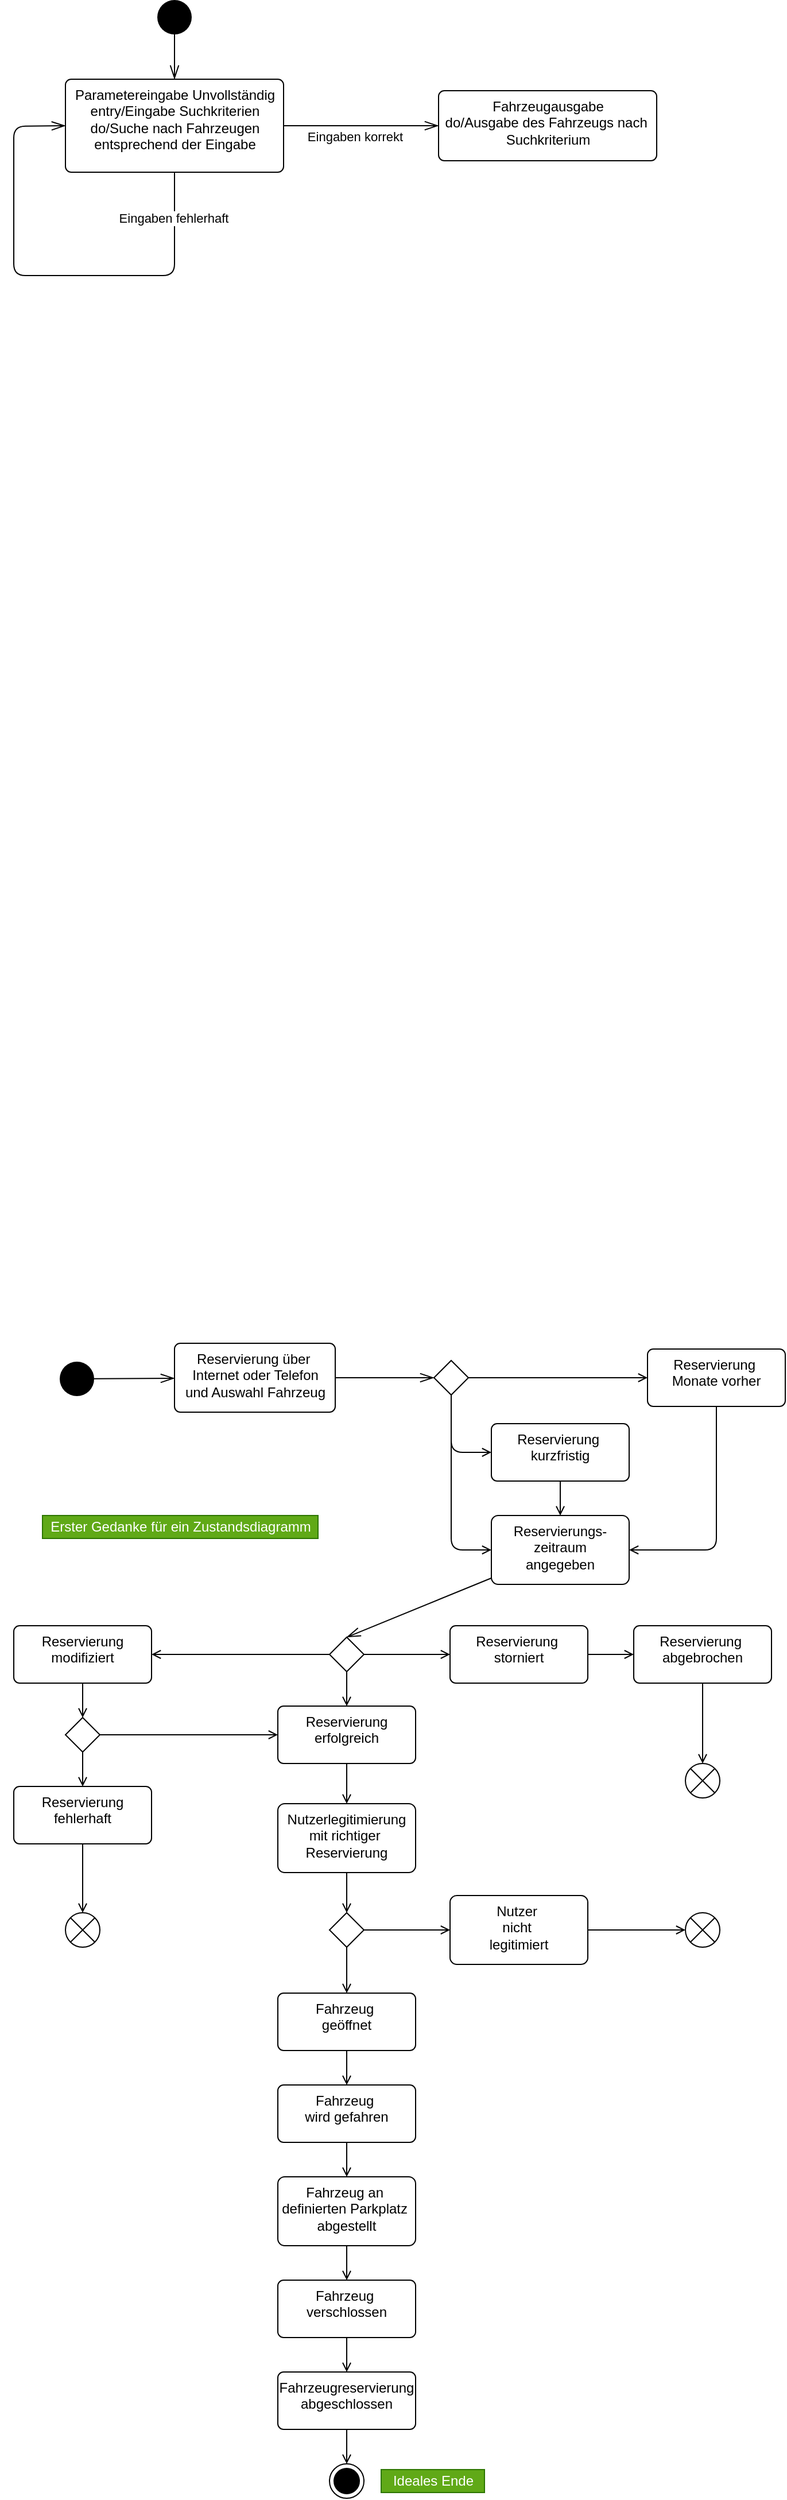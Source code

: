 <mxfile>
    <diagram id="r2AKeFDaDW2Wl4H9EOPQ" name="Zustandsdiagramm">
        <mxGraphModel dx="623" dy="373" grid="1" gridSize="10" guides="1" tooltips="1" connect="1" arrows="1" fold="1" page="1" pageScale="1" pageWidth="827" pageHeight="1169" math="0" shadow="0">
            <root>
                <mxCell id="0"/>
                <mxCell id="1" parent="0"/>
                <mxCell id="6" style="edgeStyle=none;html=1;exitX=0.5;exitY=1;exitDx=0;exitDy=0;endArrow=openThin;endFill=0;endSize=10;" parent="1" source="2" target="4" edge="1">
                    <mxGeometry relative="1" as="geometry"/>
                </mxCell>
                <mxCell id="2" value="" style="ellipse;fillColor=#000000;strokeColor=none;" parent="1" vertex="1">
                    <mxGeometry x="195" y="50" width="30" height="30" as="geometry"/>
                </mxCell>
                <mxCell id="3" value="" style="ellipse;html=1;shape=endState;fillColor=#000000;strokeColor=#000000;" parent="1" vertex="1">
                    <mxGeometry x="345" y="2196" width="30" height="30" as="geometry"/>
                </mxCell>
                <mxCell id="129" style="edgeStyle=none;html=1;endArrow=openThin;endFill=0;endSize=10;strokeWidth=1;" parent="1" source="4" target="134" edge="1">
                    <mxGeometry relative="1" as="geometry">
                        <mxPoint x="430" y="160" as="targetPoint"/>
                    </mxGeometry>
                </mxCell>
                <mxCell id="130" style="edgeStyle=none;html=1;endArrow=openThin;endFill=0;endSize=10;strokeWidth=1;entryX=0;entryY=0.5;entryDx=0;entryDy=0;" parent="1" source="4" target="4" edge="1">
                    <mxGeometry relative="1" as="geometry">
                        <mxPoint x="70" y="160" as="targetPoint"/>
                        <Array as="points">
                            <mxPoint x="210" y="290"/>
                            <mxPoint x="70" y="290"/>
                            <mxPoint x="70" y="160"/>
                        </Array>
                    </mxGeometry>
                </mxCell>
                <mxCell id="131" value="Eingaben fehlerhaft" style="edgeLabel;html=1;align=center;verticalAlign=middle;resizable=0;points=[];" parent="130" vertex="1" connectable="0">
                    <mxGeometry x="-0.511" relative="1" as="geometry">
                        <mxPoint x="8" y="-50" as="offset"/>
                    </mxGeometry>
                </mxCell>
                <mxCell id="4" value="Parametereingabe Unvollständig&lt;br&gt;entry/Eingabe Suchkriterien&lt;br&gt;do/Suche nach Fahrzeugen&lt;br&gt;entsprechend der Eingabe" style="html=1;align=center;verticalAlign=top;rounded=1;absoluteArcSize=1;arcSize=10;dashed=0;" parent="1" vertex="1">
                    <mxGeometry x="115" y="119" width="190" height="81" as="geometry"/>
                </mxCell>
                <mxCell id="91" style="edgeStyle=none;html=1;endArrow=open;endFill=0;" parent="1" source="13" target="90" edge="1">
                    <mxGeometry relative="1" as="geometry"/>
                </mxCell>
                <mxCell id="13" value="Reservierung&amp;nbsp;&lt;br&gt;storniert" style="whiteSpace=wrap;html=1;verticalAlign=top;rounded=1;arcSize=10;dashed=0;" parent="1" vertex="1">
                    <mxGeometry x="450" y="1466" width="120" height="50" as="geometry"/>
                </mxCell>
                <mxCell id="139" style="edgeStyle=none;html=1;entryX=0.5;entryY=0;entryDx=0;entryDy=0;endArrow=openThin;endFill=0;endSize=10;strokeWidth=1;" parent="1" source="14" target="77" edge="1">
                    <mxGeometry relative="1" as="geometry"/>
                </mxCell>
                <mxCell id="14" value="Reservierungs-&lt;br&gt;zeitraum&lt;br&gt;angegeben" style="whiteSpace=wrap;html=1;verticalAlign=top;rounded=1;arcSize=10;dashed=0;" parent="1" vertex="1">
                    <mxGeometry x="486" y="1370" width="120" height="60" as="geometry"/>
                </mxCell>
                <mxCell id="74" style="edgeStyle=none;html=1;endArrow=open;endFill=0;" parent="1" source="15" target="14" edge="1">
                    <mxGeometry relative="1" as="geometry"/>
                </mxCell>
                <mxCell id="15" value="Reservierung&amp;nbsp;&lt;br&gt;kurzfristig" style="whiteSpace=wrap;html=1;verticalAlign=top;rounded=1;arcSize=10;dashed=0;" parent="1" vertex="1">
                    <mxGeometry x="486" y="1290" width="120" height="50" as="geometry"/>
                </mxCell>
                <mxCell id="75" style="edgeStyle=none;html=1;endArrow=open;endFill=0;entryX=1;entryY=0.5;entryDx=0;entryDy=0;" parent="1" source="16" target="14" edge="1">
                    <mxGeometry relative="1" as="geometry">
                        <mxPoint x="646" y="1400" as="targetPoint"/>
                        <Array as="points">
                            <mxPoint x="682" y="1400"/>
                        </Array>
                    </mxGeometry>
                </mxCell>
                <mxCell id="16" value="Reservierung&amp;nbsp;&lt;br&gt;Monate vorher" style="whiteSpace=wrap;html=1;verticalAlign=top;rounded=1;arcSize=10;dashed=0;" parent="1" vertex="1">
                    <mxGeometry x="622" y="1225" width="120" height="50" as="geometry"/>
                </mxCell>
                <mxCell id="99" style="edgeStyle=none;html=1;endArrow=open;endFill=0;" parent="1" source="17" target="98" edge="1">
                    <mxGeometry relative="1" as="geometry"/>
                </mxCell>
                <mxCell id="17" value="Reservierung&lt;br&gt;modifiziert" style="whiteSpace=wrap;html=1;verticalAlign=top;rounded=1;arcSize=10;dashed=0;" parent="1" vertex="1">
                    <mxGeometry x="70" y="1466" width="120" height="50" as="geometry"/>
                </mxCell>
                <mxCell id="72" style="edgeStyle=none;html=1;endArrow=open;endFill=0;entryX=0;entryY=0.5;entryDx=0;entryDy=0;" parent="1" source="69" target="15" edge="1">
                    <mxGeometry relative="1" as="geometry">
                        <Array as="points">
                            <mxPoint x="451" y="1315"/>
                        </Array>
                    </mxGeometry>
                </mxCell>
                <mxCell id="73" style="edgeStyle=none;html=1;endArrow=open;endFill=0;" parent="1" source="69" target="16" edge="1">
                    <mxGeometry relative="1" as="geometry"/>
                </mxCell>
                <mxCell id="76" style="edgeStyle=none;html=1;exitX=0.5;exitY=1;exitDx=0;exitDy=0;endArrow=open;endFill=0;entryX=0;entryY=0.5;entryDx=0;entryDy=0;" parent="1" source="69" target="14" edge="1">
                    <mxGeometry relative="1" as="geometry">
                        <Array as="points">
                            <mxPoint x="451" y="1400"/>
                        </Array>
                    </mxGeometry>
                </mxCell>
                <mxCell id="69" value="" style="rhombus;" parent="1" vertex="1">
                    <mxGeometry x="436" y="1235" width="30" height="30" as="geometry"/>
                </mxCell>
                <mxCell id="79" style="edgeStyle=none;html=1;endArrow=open;endFill=0;" parent="1" source="77" target="13" edge="1">
                    <mxGeometry relative="1" as="geometry"/>
                </mxCell>
                <mxCell id="84" style="edgeStyle=none;html=1;endArrow=open;endFill=0;" parent="1" source="77" target="17" edge="1">
                    <mxGeometry relative="1" as="geometry"/>
                </mxCell>
                <mxCell id="87" style="edgeStyle=none;html=1;endArrow=open;endFill=0;" parent="1" source="77" target="86" edge="1">
                    <mxGeometry relative="1" as="geometry"/>
                </mxCell>
                <mxCell id="77" value="" style="rhombus;" parent="1" vertex="1">
                    <mxGeometry x="345" y="1476" width="30" height="30" as="geometry"/>
                </mxCell>
                <mxCell id="106" style="edgeStyle=none;html=1;endArrow=open;endFill=0;" parent="1" source="86" target="103" edge="1">
                    <mxGeometry relative="1" as="geometry"/>
                </mxCell>
                <mxCell id="86" value="Reservierung&lt;br&gt;erfolgreich" style="whiteSpace=wrap;html=1;verticalAlign=top;rounded=1;arcSize=10;dashed=0;" parent="1" vertex="1">
                    <mxGeometry x="300" y="1536" width="120" height="50" as="geometry"/>
                </mxCell>
                <mxCell id="146" style="edgeStyle=none;html=1;exitX=0.5;exitY=1;exitDx=0;exitDy=0;entryX=0.5;entryY=0;entryDx=0;entryDy=0;endArrow=open;endFill=0;" edge="1" parent="1" source="90" target="143">
                    <mxGeometry relative="1" as="geometry"/>
                </mxCell>
                <mxCell id="90" value="Reservierung&amp;nbsp;&lt;br&gt;abgebrochen" style="whiteSpace=wrap;html=1;verticalAlign=top;rounded=1;arcSize=10;dashed=0;" parent="1" vertex="1">
                    <mxGeometry x="610" y="1466" width="120" height="50" as="geometry"/>
                </mxCell>
                <mxCell id="96" style="edgeStyle=none;html=1;endArrow=open;endFill=0;entryX=0.5;entryY=0;entryDx=0;entryDy=0;" parent="1" source="93" target="141" edge="1">
                    <mxGeometry relative="1" as="geometry">
                        <mxPoint x="130" y="1716" as="targetPoint"/>
                    </mxGeometry>
                </mxCell>
                <mxCell id="93" value="Reservierung&lt;br&gt;fehlerhaft" style="whiteSpace=wrap;html=1;verticalAlign=top;rounded=1;arcSize=10;dashed=0;" parent="1" vertex="1">
                    <mxGeometry x="70" y="1606" width="120" height="50" as="geometry"/>
                </mxCell>
                <mxCell id="100" style="edgeStyle=none;html=1;endArrow=open;endFill=0;" parent="1" source="98" target="93" edge="1">
                    <mxGeometry relative="1" as="geometry"/>
                </mxCell>
                <mxCell id="101" style="edgeStyle=none;html=1;endArrow=open;endFill=0;" parent="1" source="98" target="86" edge="1">
                    <mxGeometry relative="1" as="geometry"/>
                </mxCell>
                <mxCell id="98" value="" style="rhombus;" parent="1" vertex="1">
                    <mxGeometry x="115" y="1546" width="30" height="30" as="geometry"/>
                </mxCell>
                <mxCell id="108" style="edgeStyle=none;html=1;endArrow=open;endFill=0;" parent="1" source="103" target="107" edge="1">
                    <mxGeometry relative="1" as="geometry"/>
                </mxCell>
                <mxCell id="103" value="Nutzerlegitimierung&lt;br&gt;mit richtiger&amp;nbsp;&lt;br&gt;Reservierung" style="whiteSpace=wrap;html=1;verticalAlign=top;rounded=1;arcSize=10;dashed=0;" parent="1" vertex="1">
                    <mxGeometry x="300" y="1621" width="120" height="60" as="geometry"/>
                </mxCell>
                <mxCell id="118" style="edgeStyle=none;html=1;endArrow=open;endFill=0;" parent="1" source="104" target="116" edge="1">
                    <mxGeometry relative="1" as="geometry"/>
                </mxCell>
                <mxCell id="104" value="Fahrzeug&amp;nbsp;&lt;br&gt;geöffnet" style="whiteSpace=wrap;html=1;verticalAlign=top;rounded=1;arcSize=10;dashed=0;" parent="1" vertex="1">
                    <mxGeometry x="300" y="1786" width="120" height="50" as="geometry"/>
                </mxCell>
                <mxCell id="109" style="edgeStyle=none;html=1;endArrow=open;endFill=0;" parent="1" source="107" target="104" edge="1">
                    <mxGeometry relative="1" as="geometry"/>
                </mxCell>
                <mxCell id="115" style="edgeStyle=none;html=1;endArrow=open;endFill=0;" parent="1" source="107" target="113" edge="1">
                    <mxGeometry relative="1" as="geometry"/>
                </mxCell>
                <mxCell id="107" value="" style="rhombus;" parent="1" vertex="1">
                    <mxGeometry x="345" y="1716" width="30" height="30" as="geometry"/>
                </mxCell>
                <mxCell id="148" style="edgeStyle=none;html=1;exitX=1;exitY=0.5;exitDx=0;exitDy=0;endArrow=open;endFill=0;" edge="1" parent="1" source="113" target="142">
                    <mxGeometry relative="1" as="geometry"/>
                </mxCell>
                <mxCell id="113" value="Nutzer&amp;nbsp;&lt;br&gt;nicht&amp;nbsp;&lt;br&gt;legitimiert" style="whiteSpace=wrap;html=1;verticalAlign=top;rounded=1;arcSize=10;dashed=0;" parent="1" vertex="1">
                    <mxGeometry x="450" y="1701" width="120" height="60" as="geometry"/>
                </mxCell>
                <mxCell id="120" style="edgeStyle=none;html=1;endArrow=open;endFill=0;" parent="1" source="116" target="117" edge="1">
                    <mxGeometry relative="1" as="geometry"/>
                </mxCell>
                <mxCell id="116" value="Fahrzeug&amp;nbsp;&lt;br&gt;wird gefahren" style="whiteSpace=wrap;html=1;verticalAlign=top;rounded=1;arcSize=10;dashed=0;" parent="1" vertex="1">
                    <mxGeometry x="300" y="1866" width="120" height="50" as="geometry"/>
                </mxCell>
                <mxCell id="122" style="edgeStyle=none;html=1;endArrow=open;endFill=0;" parent="1" source="117" target="121" edge="1">
                    <mxGeometry relative="1" as="geometry"/>
                </mxCell>
                <mxCell id="117" value="Fahrzeug an&amp;nbsp;&lt;br&gt;definierten Parkplatz&amp;nbsp;&lt;br&gt;abgestellt" style="whiteSpace=wrap;html=1;verticalAlign=top;rounded=1;arcSize=10;dashed=0;" parent="1" vertex="1">
                    <mxGeometry x="300" y="1946" width="120" height="60" as="geometry"/>
                </mxCell>
                <mxCell id="124" style="edgeStyle=none;html=1;endArrow=open;endFill=0;" parent="1" source="121" target="123" edge="1">
                    <mxGeometry relative="1" as="geometry"/>
                </mxCell>
                <mxCell id="121" value="Fahrzeug&amp;nbsp;&lt;br&gt;verschlossen" style="whiteSpace=wrap;html=1;verticalAlign=top;rounded=1;arcSize=10;dashed=0;" parent="1" vertex="1">
                    <mxGeometry x="300" y="2036" width="120" height="50" as="geometry"/>
                </mxCell>
                <mxCell id="125" style="edgeStyle=none;html=1;endArrow=open;endFill=0;" parent="1" source="123" target="3" edge="1">
                    <mxGeometry relative="1" as="geometry"/>
                </mxCell>
                <mxCell id="123" value="Fahrzeugreservierung&lt;br&gt;abgeschlossen" style="whiteSpace=wrap;html=1;verticalAlign=top;rounded=1;arcSize=10;dashed=0;" parent="1" vertex="1">
                    <mxGeometry x="300" y="2116" width="120" height="50" as="geometry"/>
                </mxCell>
                <mxCell id="136" style="edgeStyle=none;html=1;entryX=0;entryY=0.5;entryDx=0;entryDy=0;endArrow=openThin;endFill=0;endSize=10;strokeWidth=1;" parent="1" source="126" target="69" edge="1">
                    <mxGeometry relative="1" as="geometry"/>
                </mxCell>
                <mxCell id="126" value="Reservierung über&amp;nbsp;&lt;br&gt;Internet oder Telefon&lt;br&gt;und Auswahl&amp;nbsp;Fahrzeug" style="html=1;align=center;verticalAlign=top;rounded=1;absoluteArcSize=1;arcSize=10;dashed=0;" parent="1" vertex="1">
                    <mxGeometry x="210" y="1220" width="140" height="60" as="geometry"/>
                </mxCell>
                <mxCell id="133" value="Eingaben korrekt" style="edgeLabel;html=1;align=center;verticalAlign=middle;resizable=0;points=[];" parent="1" vertex="1" connectable="0">
                    <mxGeometry x="370.003" y="170" as="geometry">
                        <mxPoint x="-3" y="-1" as="offset"/>
                    </mxGeometry>
                </mxCell>
                <mxCell id="134" value="Fahrzeugausgabe&lt;br&gt;do/Ausgabe des Fahrzeugs nach&amp;nbsp;&lt;br&gt;Suchkriterium" style="html=1;align=center;verticalAlign=top;rounded=1;absoluteArcSize=1;arcSize=10;dashed=0;" parent="1" vertex="1">
                    <mxGeometry x="440" y="129" width="190" height="61" as="geometry"/>
                </mxCell>
                <mxCell id="138" style="edgeStyle=none;html=1;endArrow=openThin;endFill=0;endSize=10;strokeWidth=1;" parent="1" source="137" target="126" edge="1">
                    <mxGeometry relative="1" as="geometry"/>
                </mxCell>
                <mxCell id="137" value="" style="ellipse;fillColor=#000000;strokeColor=none;" parent="1" vertex="1">
                    <mxGeometry x="110" y="1236" width="30" height="30" as="geometry"/>
                </mxCell>
                <mxCell id="140" value="Erster Gedanke für ein Zustandsdiagramm" style="text;html=1;align=center;verticalAlign=middle;resizable=0;points=[];autosize=1;strokeColor=#2D7600;fillColor=#60a917;fontColor=#ffffff;" vertex="1" parent="1">
                    <mxGeometry x="95" y="1370" width="240" height="20" as="geometry"/>
                </mxCell>
                <mxCell id="141" value="" style="shape=sumEllipse;perimeter=ellipsePerimeter;whiteSpace=wrap;html=1;backgroundOutline=1;" vertex="1" parent="1">
                    <mxGeometry x="115" y="1716" width="30" height="30" as="geometry"/>
                </mxCell>
                <mxCell id="142" value="" style="shape=sumEllipse;perimeter=ellipsePerimeter;whiteSpace=wrap;html=1;backgroundOutline=1;" vertex="1" parent="1">
                    <mxGeometry x="655" y="1716" width="30" height="30" as="geometry"/>
                </mxCell>
                <mxCell id="143" value="" style="shape=sumEllipse;perimeter=ellipsePerimeter;whiteSpace=wrap;html=1;backgroundOutline=1;" vertex="1" parent="1">
                    <mxGeometry x="655" y="1586" width="30" height="30" as="geometry"/>
                </mxCell>
                <mxCell id="149" value="Ideales Ende" style="text;html=1;align=center;verticalAlign=middle;resizable=0;points=[];autosize=1;strokeColor=#2D7600;fillColor=#60a917;fontColor=#ffffff;" vertex="1" parent="1">
                    <mxGeometry x="390" y="2201" width="90" height="20" as="geometry"/>
                </mxCell>
            </root>
        </mxGraphModel>
    </diagram>
</mxfile>